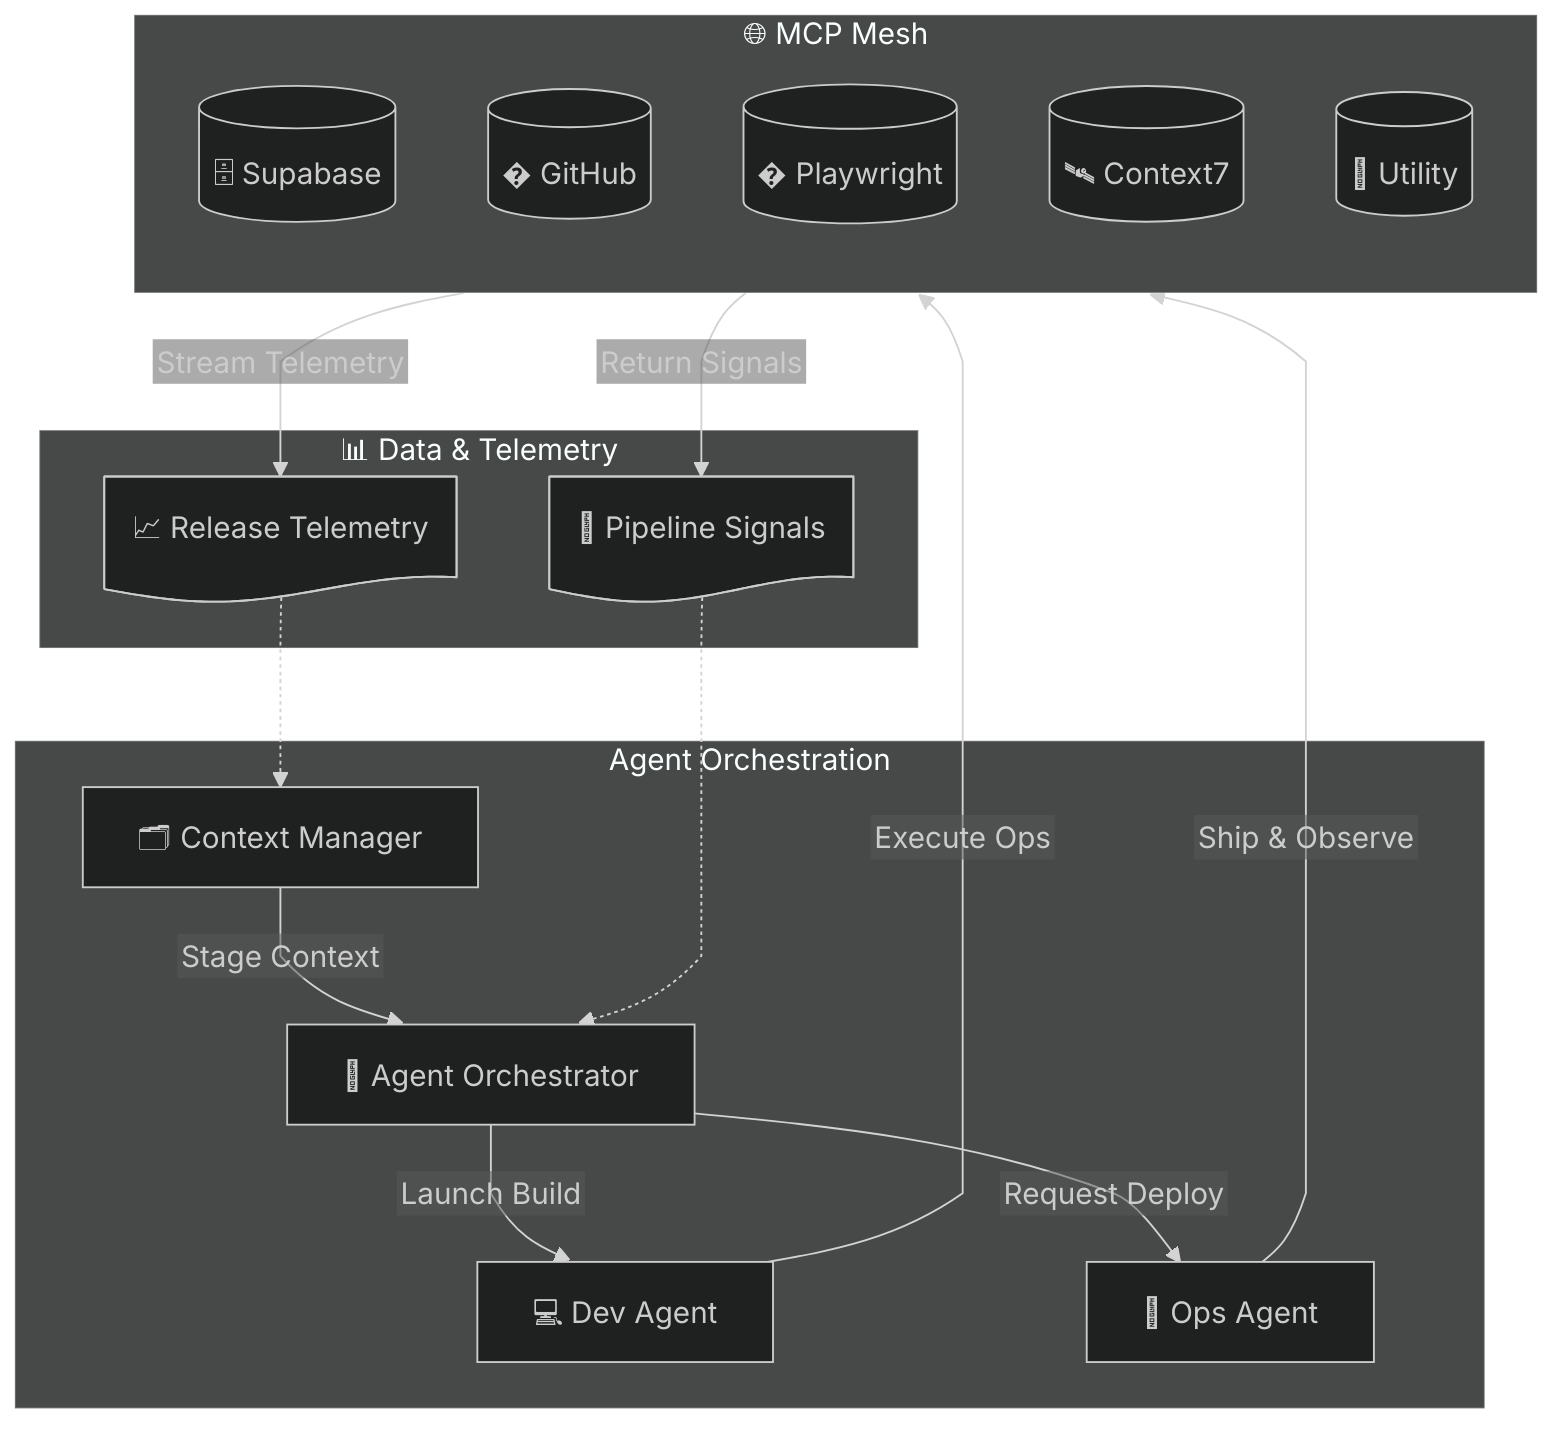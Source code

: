 %%{init: { "theme": "dark", "fontFamily": "Inter", "flowchart": { "htmlLabels": false, "curve": "monotoneX" } }}%%
flowchart TB
    subgraph ORCH["Agent Orchestration"]
        direction LR
        AO["🤖 Agent Orchestrator"]
        CM["🗂️ Context Manager"]
        DEV["‍💻 Dev Agent"]
        OPS["🚀 Ops Agent"]
    end

    subgraph DATA["📊 Data & Telemetry"]
        direction TB
        SIG@{shape: "doc", label: "📡 Pipeline Signals"}
        TEL@{shape: "doc", label: "📈 Release Telemetry"}
    end

    subgraph MCP["🌐 MCP Mesh"]
        direction TB
        SUP@{shape: "cyl", label: "🗄️ Supabase"}
        GH@{shape: "cyl", label: "� GitHub"}
        PW@{shape: "cyl", label: "� Playwright"}
        C7@{shape: "cyl", label: "🛰️ Context7"}
        UT@{shape: "cyl", label: "🧰 Utility"}
    end


    %% Core Workflow Cycle
    CM -- "Stage Context" --> AO
    AO -- "Launch Build" --> DEV
    DEV -- "Execute Ops" --> MCP
    MCP -- "Return Signals" --> SIG
    SIG -.-> AO

    AO -- "Request Deploy" --> OPS
    OPS -- "Ship & Observe" --> MCP
    MCP -- "Stream Telemetry" --> TEL
    TEL -.-> CM